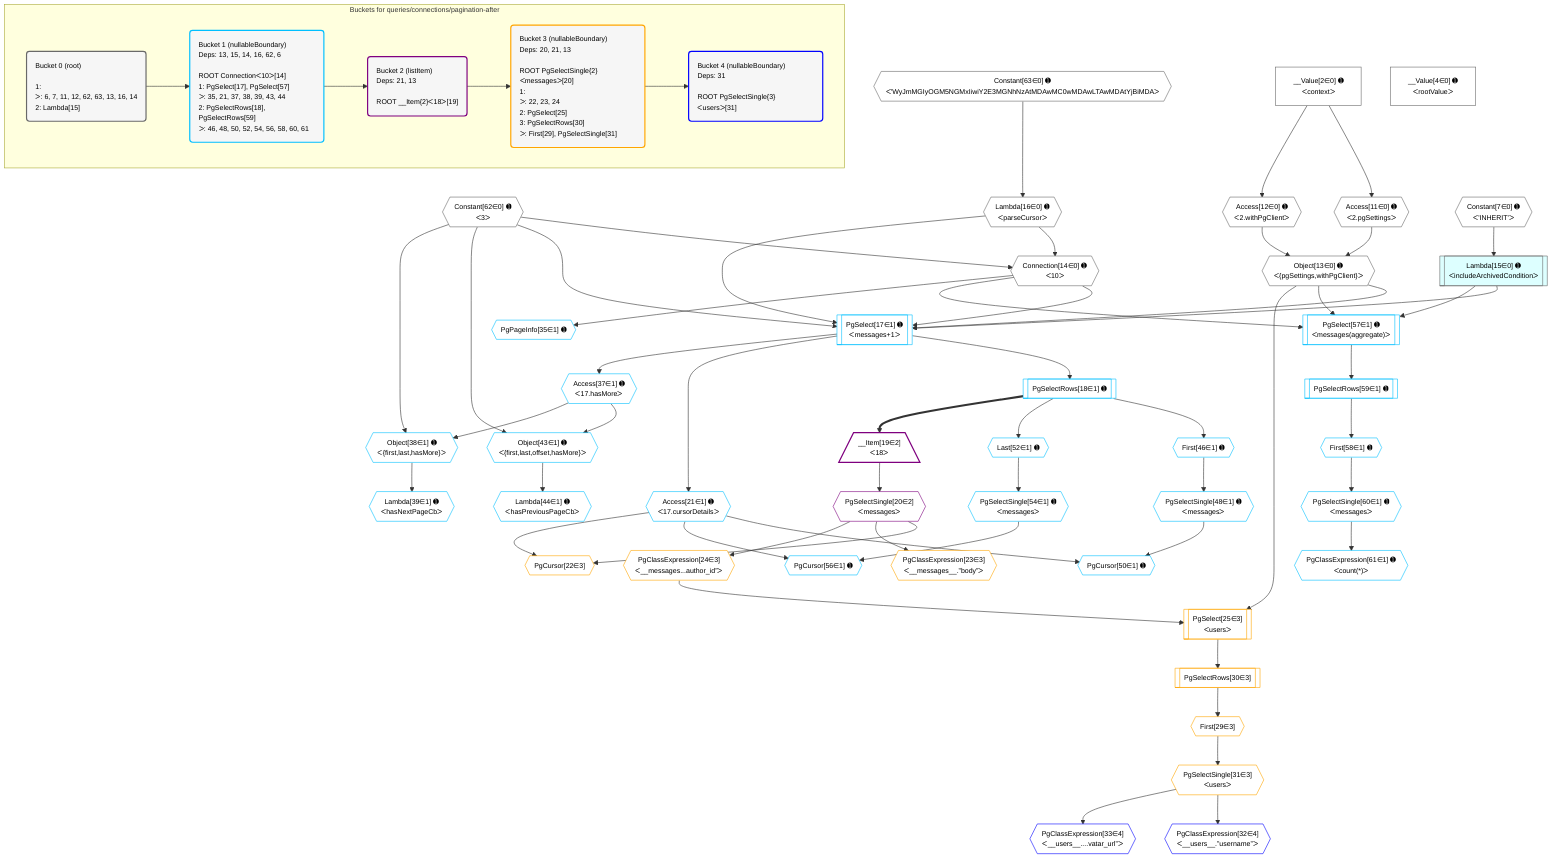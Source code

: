 %%{init: {'themeVariables': { 'fontSize': '12px'}}}%%
graph TD
    classDef path fill:#eee,stroke:#000,color:#000
    classDef plan fill:#fff,stroke-width:1px,color:#000
    classDef itemplan fill:#fff,stroke-width:2px,color:#000
    classDef unbatchedplan fill:#dff,stroke-width:1px,color:#000
    classDef sideeffectplan fill:#fcc,stroke-width:2px,color:#000
    classDef bucket fill:#f6f6f6,color:#000,stroke-width:2px,text-align:left


    %% plan dependencies
    Connection14{{"Connection[14∈0] ➊<br />ᐸ10ᐳ"}}:::plan
    Constant62{{"Constant[62∈0] ➊<br />ᐸ3ᐳ"}}:::plan
    Lambda16{{"Lambda[16∈0] ➊<br />ᐸparseCursorᐳ"}}:::plan
    Constant62 & Lambda16 --> Connection14
    Object13{{"Object[13∈0] ➊<br />ᐸ{pgSettings,withPgClient}ᐳ"}}:::plan
    Access11{{"Access[11∈0] ➊<br />ᐸ2.pgSettingsᐳ"}}:::plan
    Access12{{"Access[12∈0] ➊<br />ᐸ2.withPgClientᐳ"}}:::plan
    Access11 & Access12 --> Object13
    __Value2["__Value[2∈0] ➊<br />ᐸcontextᐳ"]:::plan
    __Value2 --> Access11
    __Value2 --> Access12
    Lambda15[["Lambda[15∈0] ➊<br />ᐸincludeArchivedConditionᐳ"]]:::unbatchedplan
    Constant7{{"Constant[7∈0] ➊<br />ᐸ'INHERIT'ᐳ"}}:::plan
    Constant7 --> Lambda15
    Constant63{{"Constant[63∈0] ➊<br />ᐸ'WyJmMGIyOGM5NGMxIiwiY2E3MGNhNzAtMDAwMC0wMDAwLTAwMDAtYjBiMDAᐳ"}}:::plan
    Constant63 --> Lambda16
    __Value4["__Value[4∈0] ➊<br />ᐸrootValueᐳ"]:::plan
    PgSelect17[["PgSelect[17∈1] ➊<br />ᐸmessages+1ᐳ"]]:::plan
    Object13 & Lambda15 & Connection14 & Lambda16 & Constant62 --> PgSelect17
    Object43{{"Object[43∈1] ➊<br />ᐸ{first,last,offset,hasMore}ᐳ"}}:::plan
    Access37{{"Access[37∈1] ➊<br />ᐸ17.hasMoreᐳ"}}:::plan
    Constant62 & Access37 --> Object43
    Object38{{"Object[38∈1] ➊<br />ᐸ{first,last,hasMore}ᐳ"}}:::plan
    Constant62 & Access37 --> Object38
    PgSelect57[["PgSelect[57∈1] ➊<br />ᐸmessages(aggregate)ᐳ"]]:::plan
    Object13 & Lambda15 & Connection14 --> PgSelect57
    PgCursor50{{"PgCursor[50∈1] ➊"}}:::plan
    PgSelectSingle48{{"PgSelectSingle[48∈1] ➊<br />ᐸmessagesᐳ"}}:::plan
    Access21{{"Access[21∈1] ➊<br />ᐸ17.cursorDetailsᐳ"}}:::plan
    PgSelectSingle48 & Access21 --> PgCursor50
    PgCursor56{{"PgCursor[56∈1] ➊"}}:::plan
    PgSelectSingle54{{"PgSelectSingle[54∈1] ➊<br />ᐸmessagesᐳ"}}:::plan
    PgSelectSingle54 & Access21 --> PgCursor56
    PgSelectRows18[["PgSelectRows[18∈1] ➊"]]:::plan
    PgSelect17 --> PgSelectRows18
    PgSelect17 --> Access21
    PgPageInfo35{{"PgPageInfo[35∈1] ➊"}}:::plan
    Connection14 --> PgPageInfo35
    PgSelect17 --> Access37
    Lambda39{{"Lambda[39∈1] ➊<br />ᐸhasNextPageCbᐳ"}}:::plan
    Object38 --> Lambda39
    Lambda44{{"Lambda[44∈1] ➊<br />ᐸhasPreviousPageCbᐳ"}}:::plan
    Object43 --> Lambda44
    First46{{"First[46∈1] ➊"}}:::plan
    PgSelectRows18 --> First46
    First46 --> PgSelectSingle48
    Last52{{"Last[52∈1] ➊"}}:::plan
    PgSelectRows18 --> Last52
    Last52 --> PgSelectSingle54
    First58{{"First[58∈1] ➊"}}:::plan
    PgSelectRows59[["PgSelectRows[59∈1] ➊"]]:::plan
    PgSelectRows59 --> First58
    PgSelect57 --> PgSelectRows59
    PgSelectSingle60{{"PgSelectSingle[60∈1] ➊<br />ᐸmessagesᐳ"}}:::plan
    First58 --> PgSelectSingle60
    PgClassExpression61{{"PgClassExpression[61∈1] ➊<br />ᐸcount(*)ᐳ"}}:::plan
    PgSelectSingle60 --> PgClassExpression61
    __Item19[/"__Item[19∈2]<br />ᐸ18ᐳ"\]:::itemplan
    PgSelectRows18 ==> __Item19
    PgSelectSingle20{{"PgSelectSingle[20∈2]<br />ᐸmessagesᐳ"}}:::plan
    __Item19 --> PgSelectSingle20
    PgCursor22{{"PgCursor[22∈3]"}}:::plan
    PgSelectSingle20 & Access21 --> PgCursor22
    PgSelect25[["PgSelect[25∈3]<br />ᐸusersᐳ"]]:::plan
    PgClassExpression24{{"PgClassExpression[24∈3]<br />ᐸ__messages...author_id”ᐳ"}}:::plan
    Object13 & PgClassExpression24 --> PgSelect25
    PgClassExpression23{{"PgClassExpression[23∈3]<br />ᐸ__messages__.”body”ᐳ"}}:::plan
    PgSelectSingle20 --> PgClassExpression23
    PgSelectSingle20 --> PgClassExpression24
    First29{{"First[29∈3]"}}:::plan
    PgSelectRows30[["PgSelectRows[30∈3]"]]:::plan
    PgSelectRows30 --> First29
    PgSelect25 --> PgSelectRows30
    PgSelectSingle31{{"PgSelectSingle[31∈3]<br />ᐸusersᐳ"}}:::plan
    First29 --> PgSelectSingle31
    PgClassExpression32{{"PgClassExpression[32∈4]<br />ᐸ__users__.”username”ᐳ"}}:::plan
    PgSelectSingle31 --> PgClassExpression32
    PgClassExpression33{{"PgClassExpression[33∈4]<br />ᐸ__users__....vatar_url”ᐳ"}}:::plan
    PgSelectSingle31 --> PgClassExpression33

    %% define steps

    subgraph "Buckets for queries/connections/pagination-after"
    Bucket0("Bucket 0 (root)<br /><br />1: <br />ᐳ: 6, 7, 11, 12, 62, 63, 13, 16, 14<br />2: Lambda[15]"):::bucket
    classDef bucket0 stroke:#696969
    class Bucket0,__Value2,__Value4,Constant7,Access11,Access12,Object13,Connection14,Lambda15,Lambda16,Constant62,Constant63 bucket0
    Bucket1("Bucket 1 (nullableBoundary)<br />Deps: 13, 15, 14, 16, 62, 6<br /><br />ROOT Connectionᐸ10ᐳ[14]<br />1: PgSelect[17], PgSelect[57]<br />ᐳ: 35, 21, 37, 38, 39, 43, 44<br />2: PgSelectRows[18], PgSelectRows[59]<br />ᐳ: 46, 48, 50, 52, 54, 56, 58, 60, 61"):::bucket
    classDef bucket1 stroke:#00bfff
    class Bucket1,PgSelect17,PgSelectRows18,Access21,PgPageInfo35,Access37,Object38,Lambda39,Object43,Lambda44,First46,PgSelectSingle48,PgCursor50,Last52,PgSelectSingle54,PgCursor56,PgSelect57,First58,PgSelectRows59,PgSelectSingle60,PgClassExpression61 bucket1
    Bucket2("Bucket 2 (listItem)<br />Deps: 21, 13<br /><br />ROOT __Item{2}ᐸ18ᐳ[19]"):::bucket
    classDef bucket2 stroke:#7f007f
    class Bucket2,__Item19,PgSelectSingle20 bucket2
    Bucket3("Bucket 3 (nullableBoundary)<br />Deps: 20, 21, 13<br /><br />ROOT PgSelectSingle{2}ᐸmessagesᐳ[20]<br />1: <br />ᐳ: 22, 23, 24<br />2: PgSelect[25]<br />3: PgSelectRows[30]<br />ᐳ: First[29], PgSelectSingle[31]"):::bucket
    classDef bucket3 stroke:#ffa500
    class Bucket3,PgCursor22,PgClassExpression23,PgClassExpression24,PgSelect25,First29,PgSelectRows30,PgSelectSingle31 bucket3
    Bucket4("Bucket 4 (nullableBoundary)<br />Deps: 31<br /><br />ROOT PgSelectSingle{3}ᐸusersᐳ[31]"):::bucket
    classDef bucket4 stroke:#0000ff
    class Bucket4,PgClassExpression32,PgClassExpression33 bucket4
    Bucket0 --> Bucket1
    Bucket1 --> Bucket2
    Bucket2 --> Bucket3
    Bucket3 --> Bucket4
    end